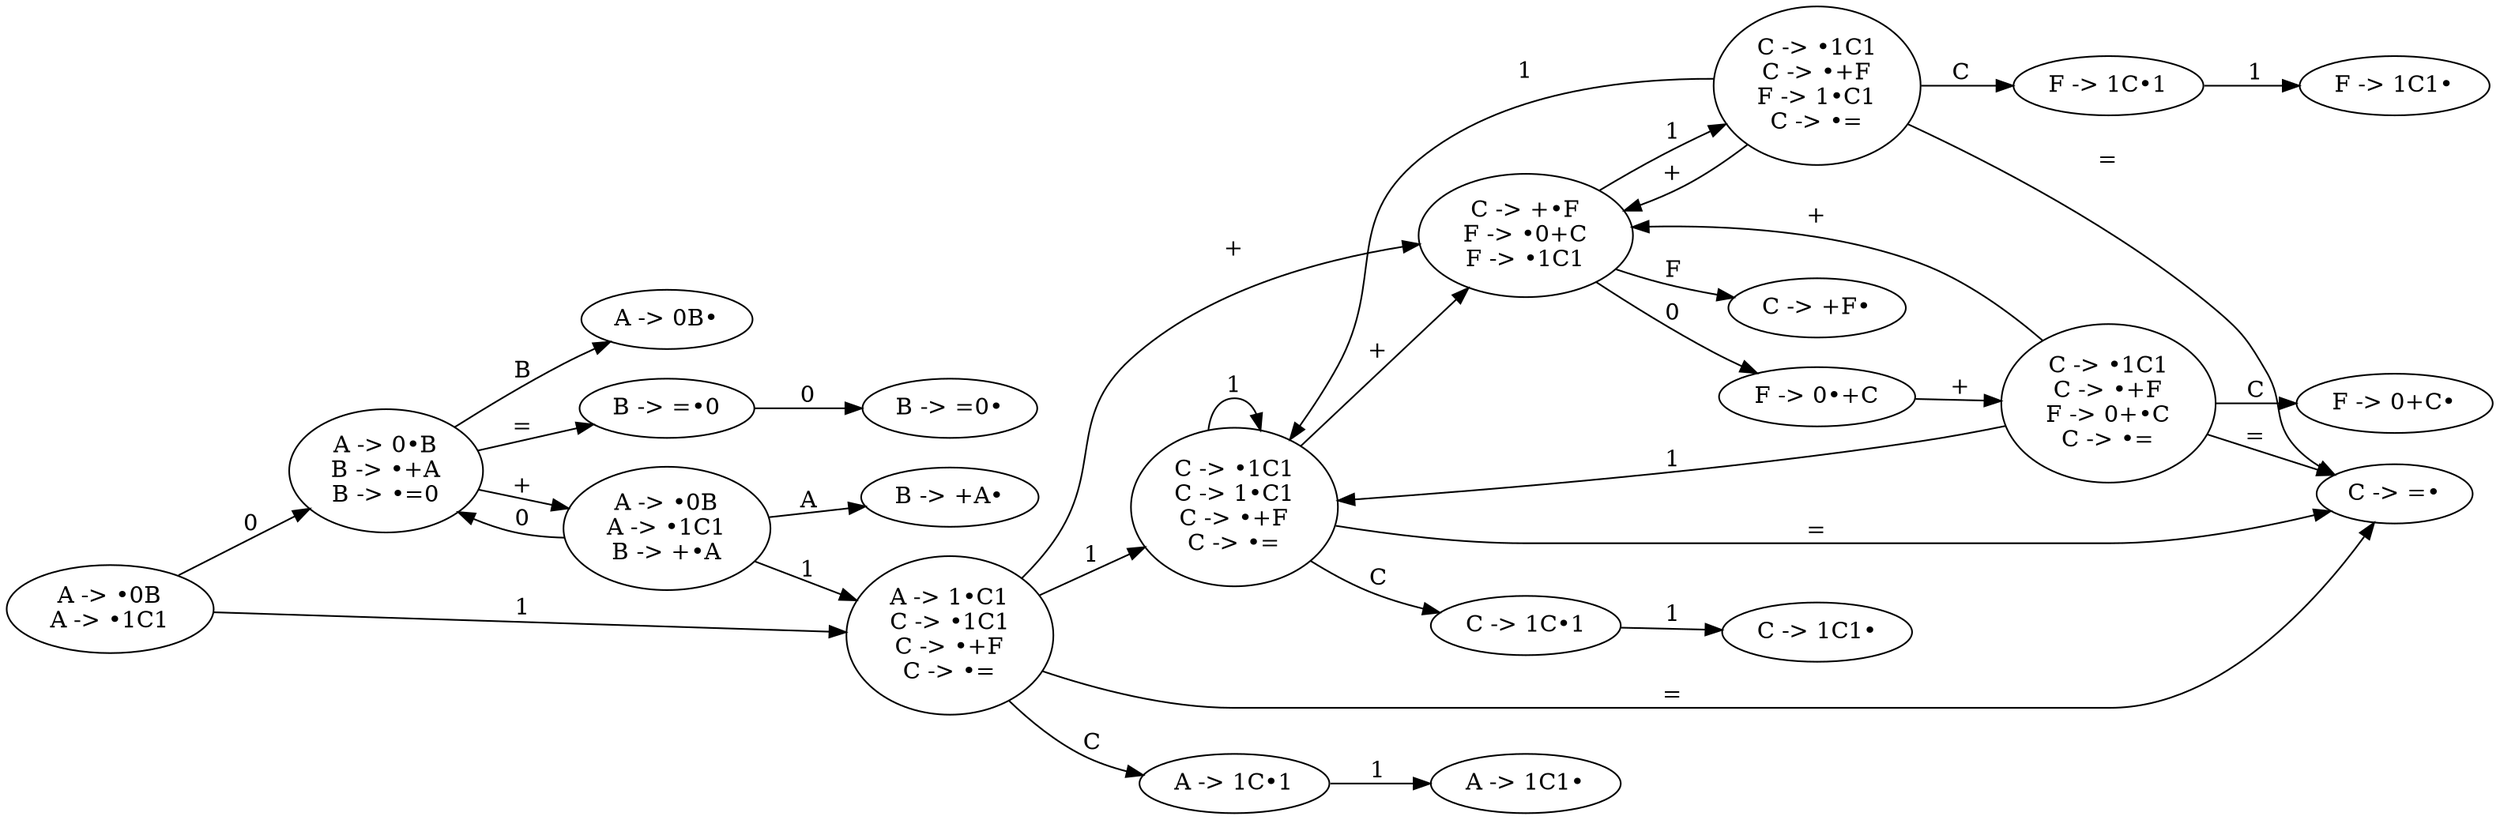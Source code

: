 digraph G {
 rankdir=LR;

  node_1[label="A -> &bull;0B\nA -> &bull;1C1"];
  node_2[label="A -> 0&bull;B\nB -> &bull;+A\nB -> &bull;=0"];
  node_3[label="A -> 0B&bull;"];
  node_4[label="A -> &bull;0B\nA -> &bull;1C1\nB -> +&bull;A"];
  node_5[label="B -> +A&bull;"];
  node_6[label="B -> =&bull;0"];
  node_7[label="B -> =0&bull;"];
  node_8[label="A -> 1&bull;C1\nC -> &bull;1C1\nC -> &bull;+F\nC -> &bull;="];
  node_9[label="C -> &bull;1C1\nC -> 1&bull;C1\nC -> &bull;+F\nC -> &bull;="];
  node_10[label="C -> 1C&bull;1"];
  node_11[label="C -> 1C1&bull;"];
  node_12[label="A -> 1C&bull;1"];
  node_13[label="A -> 1C1&bull;"];
  node_14[label="C -> +&bull;F\nF -> &bull;0+C\nF -> &bull;1C1"];
  node_15[label="F -> 0&bull;+C"];
  node_16[label="C -> &bull;1C1\nC -> &bull;+F\nF -> 0+&bull;C\nC -> &bull;="];
  node_17[label="F -> 0+C&bull;"];
  node_18[label="C -> &bull;1C1\nC -> &bull;+F\nF -> 1&bull;C1\nC -> &bull;="];
  node_19[label="F -> 1C&bull;1"];
  node_20[label="F -> 1C1&bull;"];
  node_21[label="C -> +F&bull;"];
  node_22[label="C -> =&bull;"];

  node_1 -> node_2 [label="0"];
  node_1 -> node_8 [label="1"];
  node_2 -> node_3 [label="B"];
  node_2 -> node_4 [label="+"];
  node_2 -> node_6 [label="="];
  node_4 -> node_2 [label="0"];
  node_4 -> node_5 [label="A"];
  node_4 -> node_8 [label="1"];
  node_6 -> node_7 [label="0"];
  node_8 -> node_9 [label="1"];
  node_8 -> node_12 [label="C"];
  node_8 -> node_14 [label="+"];
  node_8 -> node_22 [label="="];
  node_9 -> node_9 [label="1"];
  node_9 -> node_10 [label="C"];
  node_9 -> node_14 [label="+"];
  node_9 -> node_22 [label="="];
  node_10 -> node_11 [label="1"];
  node_12 -> node_13 [label="1"];
  node_14 -> node_15 [label="0"];
  node_14 -> node_18 [label="1"];
  node_14 -> node_21 [label="F"];
  node_15 -> node_16 [label="+"];
  node_16 -> node_9 [label="1"];
  node_16 -> node_14 [label="+"];
  node_16 -> node_17 [label="C"];
  node_16 -> node_22 [label="="];
  node_18 -> node_9 [label="1"];
  node_18 -> node_14 [label="+"];
  node_18 -> node_19 [label="C"];
  node_18 -> node_22 [label="="];
  node_19 -> node_20 [label="1"];
}